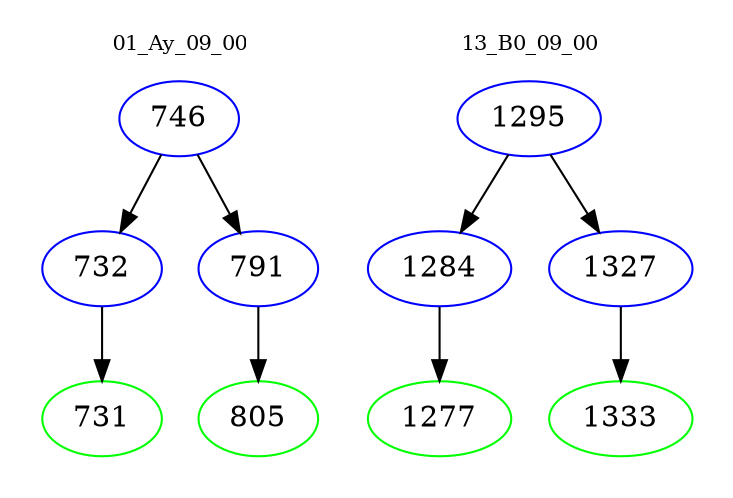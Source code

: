 digraph{
subgraph cluster_0 {
color = white
label = "01_Ay_09_00";
fontsize=10;
T0_746 [label="746", color="blue"]
T0_746 -> T0_732 [color="black"]
T0_732 [label="732", color="blue"]
T0_732 -> T0_731 [color="black"]
T0_731 [label="731", color="green"]
T0_746 -> T0_791 [color="black"]
T0_791 [label="791", color="blue"]
T0_791 -> T0_805 [color="black"]
T0_805 [label="805", color="green"]
}
subgraph cluster_1 {
color = white
label = "13_B0_09_00";
fontsize=10;
T1_1295 [label="1295", color="blue"]
T1_1295 -> T1_1284 [color="black"]
T1_1284 [label="1284", color="blue"]
T1_1284 -> T1_1277 [color="black"]
T1_1277 [label="1277", color="green"]
T1_1295 -> T1_1327 [color="black"]
T1_1327 [label="1327", color="blue"]
T1_1327 -> T1_1333 [color="black"]
T1_1333 [label="1333", color="green"]
}
}
